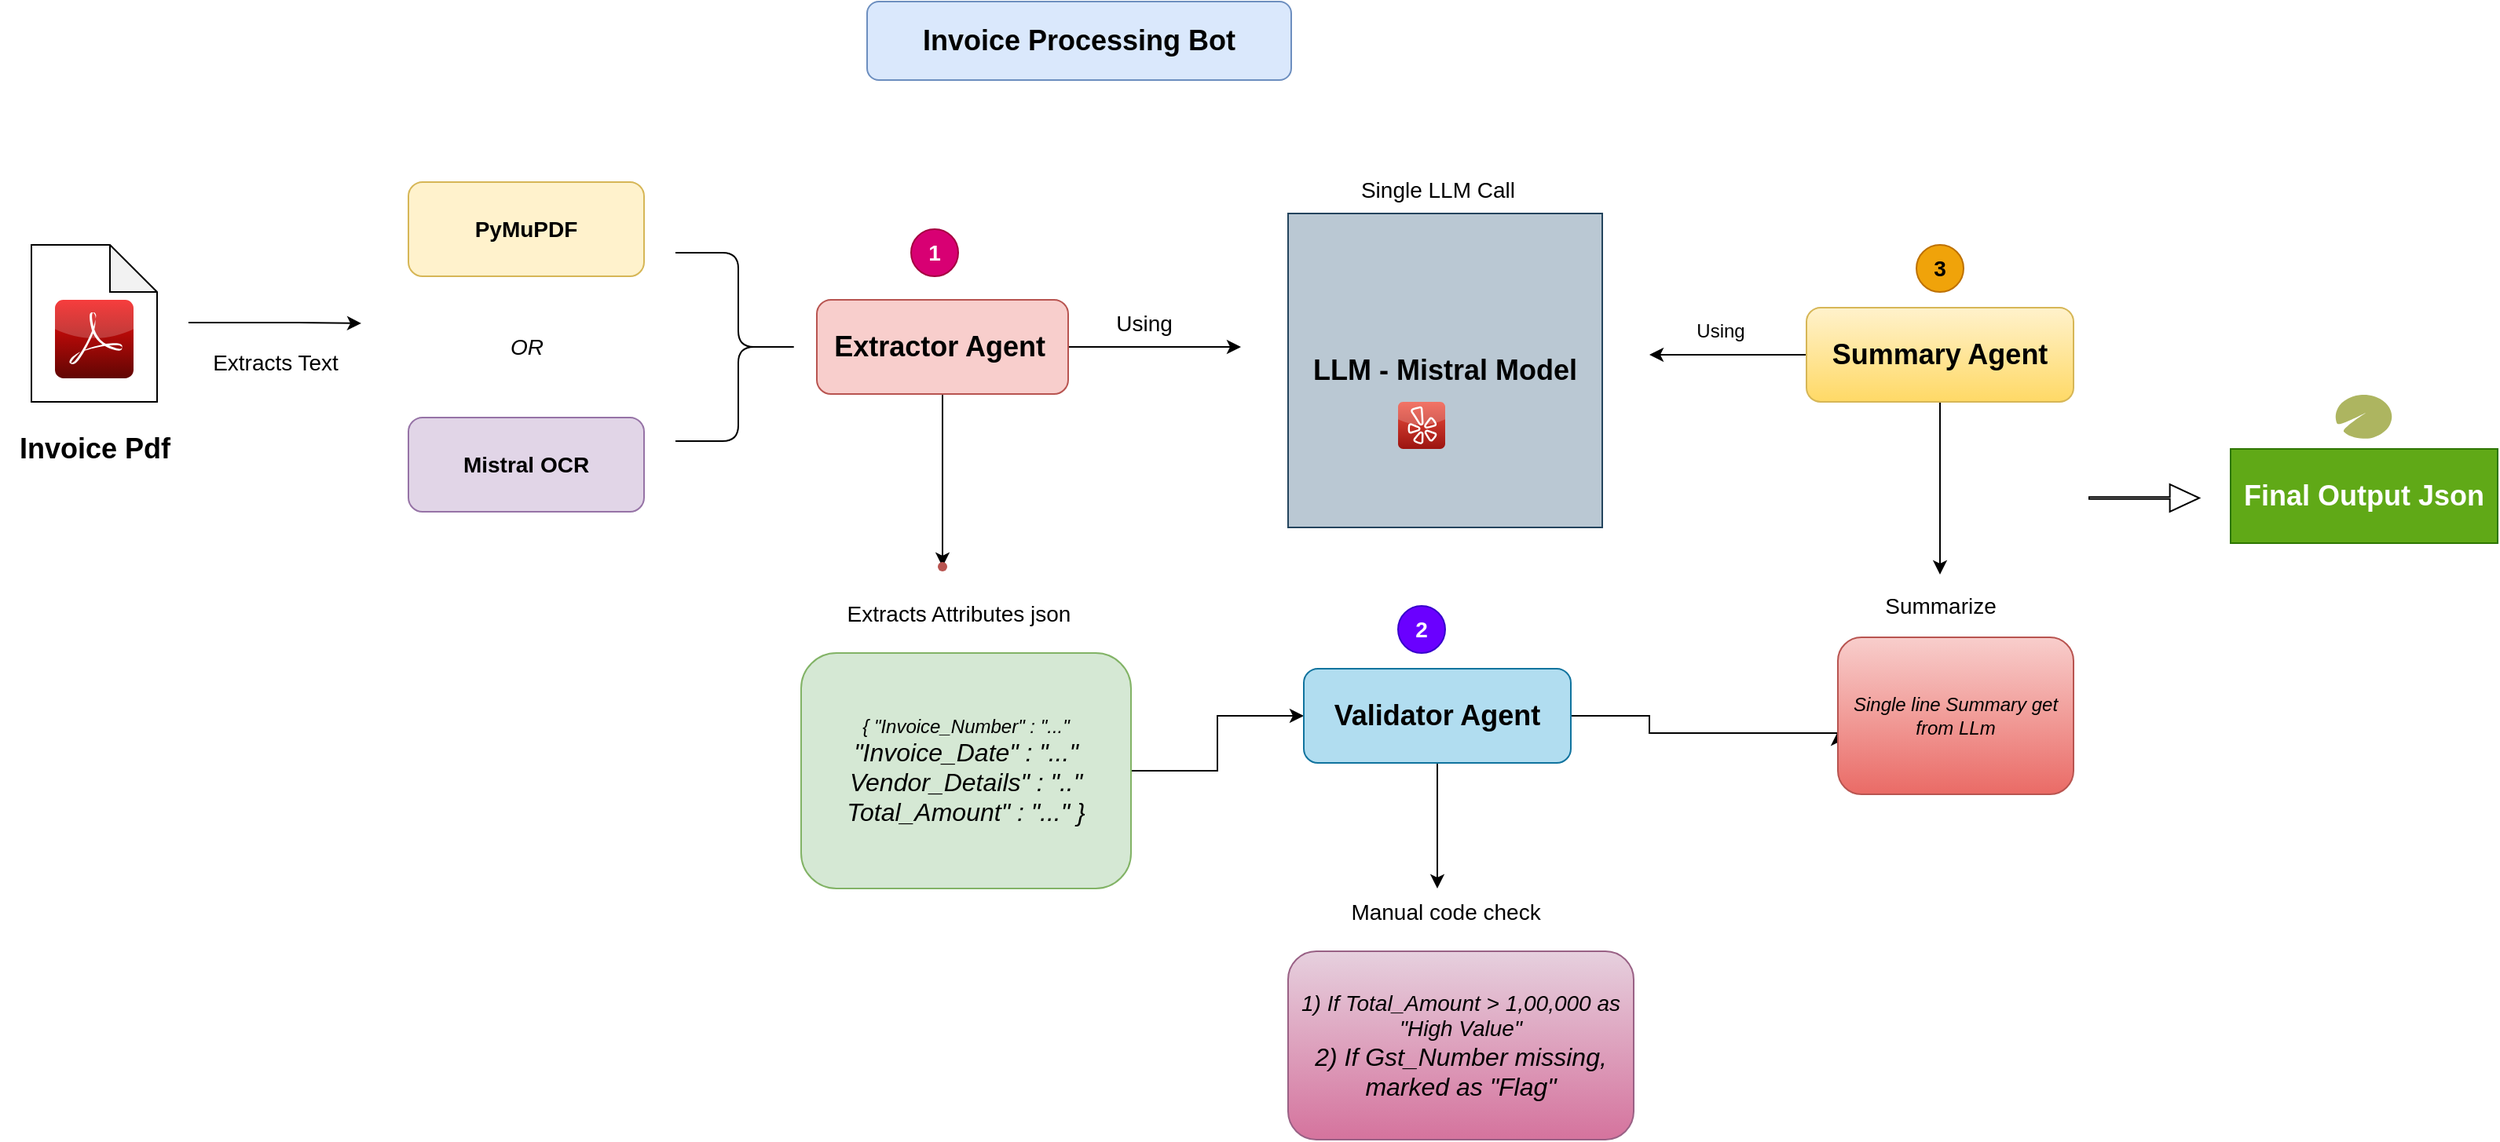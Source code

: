 <mxfile version="27.1.4">
  <diagram name="Page-1" id="V4njv8axxXYnUxWAd2aY">
    <mxGraphModel dx="786" dy="451" grid="0" gridSize="10" guides="1" tooltips="1" connect="1" arrows="1" fold="1" page="1" pageScale="1" pageWidth="3300" pageHeight="4681" background="none" math="0" shadow="0">
      <root>
        <mxCell id="0" />
        <mxCell id="1" parent="0" />
        <mxCell id="vVUEwjWn0jB33FuXl5H0-1" value="&lt;b&gt;&lt;font face=&quot;Helvetica&quot; style=&quot;font-size: 18px;&quot;&gt;Invoice Processing Bot&lt;/font&gt;&lt;/b&gt;" style="rounded=1;whiteSpace=wrap;html=1;fillColor=#dae8fc;strokeColor=#6c8ebf;" vertex="1" parent="1">
          <mxGeometry x="612" y="55" width="270" height="50" as="geometry" />
        </mxCell>
        <mxCell id="vVUEwjWn0jB33FuXl5H0-4" style="edgeStyle=orthogonalEdgeStyle;rounded=0;orthogonalLoop=1;jettySize=auto;html=1;" edge="1" parent="1">
          <mxGeometry relative="1" as="geometry">
            <mxPoint x="290" y="260" as="targetPoint" />
            <mxPoint x="180" y="259.5" as="sourcePoint" />
            <Array as="points">
              <mxPoint x="250" y="259.5" />
              <mxPoint x="250" y="260.5" />
            </Array>
          </mxGeometry>
        </mxCell>
        <mxCell id="vVUEwjWn0jB33FuXl5H0-2" value="" style="shape=note;whiteSpace=wrap;html=1;backgroundOutline=1;darkOpacity=0.05;" vertex="1" parent="1">
          <mxGeometry x="80" y="210" width="80" height="100" as="geometry" />
        </mxCell>
        <mxCell id="vVUEwjWn0jB33FuXl5H0-3" value="&lt;font face=&quot;Helvetica&quot; style=&quot;font-size: 18px;&quot;&gt;&lt;b&gt;Invoice Pdf&lt;/b&gt;&lt;/font&gt;" style="text;html=1;align=center;verticalAlign=middle;resizable=0;points=[];autosize=1;strokeColor=none;fillColor=none;" vertex="1" parent="1">
          <mxGeometry x="60" y="320" width="120" height="40" as="geometry" />
        </mxCell>
        <mxCell id="vVUEwjWn0jB33FuXl5H0-5" value="&lt;font style=&quot;font-size: 14px;&quot;&gt;Extracts Text&lt;/font&gt;" style="text;html=1;align=center;verticalAlign=middle;resizable=0;points=[];autosize=1;strokeColor=none;fillColor=none;" vertex="1" parent="1">
          <mxGeometry x="185" y="270" width="100" height="30" as="geometry" />
        </mxCell>
        <mxCell id="vVUEwjWn0jB33FuXl5H0-6" value="&lt;font face=&quot;Helvetica&quot; style=&quot;font-size: 14px;&quot;&gt;&lt;b&gt;PyMuPDF&lt;/b&gt;&lt;/font&gt;" style="rounded=1;whiteSpace=wrap;html=1;fillColor=#fff2cc;strokeColor=#d6b656;" vertex="1" parent="1">
          <mxGeometry x="320" y="170" width="150" height="60" as="geometry" />
        </mxCell>
        <mxCell id="vVUEwjWn0jB33FuXl5H0-7" value="&lt;font face=&quot;Helvetica&quot; style=&quot;font-size: 14px;&quot;&gt;&lt;b&gt;Mistral OCR&lt;/b&gt;&lt;/font&gt;" style="rounded=1;whiteSpace=wrap;html=1;fillColor=#e1d5e7;strokeColor=#9673a6;" vertex="1" parent="1">
          <mxGeometry x="320" y="320" width="150" height="60" as="geometry" />
        </mxCell>
        <mxCell id="vVUEwjWn0jB33FuXl5H0-8" value="&lt;i&gt;&lt;font style=&quot;font-size: 14px;&quot; face=&quot;Helvetica&quot;&gt;OR&lt;/font&gt;&lt;/i&gt;" style="text;html=1;align=center;verticalAlign=middle;resizable=0;points=[];autosize=1;strokeColor=none;fillColor=none;" vertex="1" parent="1">
          <mxGeometry x="375" y="260" width="40" height="30" as="geometry" />
        </mxCell>
        <mxCell id="vVUEwjWn0jB33FuXl5H0-9" value="" style="shape=curlyBracket;whiteSpace=wrap;html=1;rounded=1;flipH=1;labelPosition=right;verticalLabelPosition=middle;align=left;verticalAlign=middle;" vertex="1" parent="1">
          <mxGeometry x="490" y="215" width="80" height="120" as="geometry" />
        </mxCell>
        <mxCell id="vVUEwjWn0jB33FuXl5H0-16" value="" style="edgeStyle=orthogonalEdgeStyle;rounded=0;orthogonalLoop=1;jettySize=auto;html=1;" edge="1" parent="1" source="vVUEwjWn0jB33FuXl5H0-11" target="vVUEwjWn0jB33FuXl5H0-15">
          <mxGeometry relative="1" as="geometry" />
        </mxCell>
        <mxCell id="vVUEwjWn0jB33FuXl5H0-21" style="edgeStyle=orthogonalEdgeStyle;rounded=0;orthogonalLoop=1;jettySize=auto;html=1;exitX=1;exitY=0.5;exitDx=0;exitDy=0;" edge="1" parent="1" source="vVUEwjWn0jB33FuXl5H0-11">
          <mxGeometry relative="1" as="geometry">
            <mxPoint x="850" y="275" as="targetPoint" />
          </mxGeometry>
        </mxCell>
        <mxCell id="vVUEwjWn0jB33FuXl5H0-11" value="&lt;font style=&quot;font-size: 18px;&quot;&gt;&lt;b&gt;Extractor Agent&lt;/b&gt;&lt;/font&gt;&amp;nbsp;" style="rounded=1;whiteSpace=wrap;html=1;fillColor=#f8cecc;strokeColor=#b85450;" vertex="1" parent="1">
          <mxGeometry x="580" y="245" width="160" height="60" as="geometry" />
        </mxCell>
        <mxCell id="vVUEwjWn0jB33FuXl5H0-12" value="&lt;font face=&quot;Helvetica&quot; style=&quot;font-size: 18px;&quot;&gt;&lt;b&gt;LLM - Mistral Model&lt;/b&gt;&lt;/font&gt;" style="whiteSpace=wrap;html=1;aspect=fixed;fillColor=#bac8d3;strokeColor=#23445d;" vertex="1" parent="1">
          <mxGeometry x="880" y="190" width="200" height="200" as="geometry" />
        </mxCell>
        <mxCell id="vVUEwjWn0jB33FuXl5H0-13" value="" style="dashed=0;outlineConnect=0;html=1;align=center;labelPosition=center;verticalLabelPosition=bottom;verticalAlign=top;shape=mxgraph.webicons.yelp;fillColor=#EF5140;gradientColor=#9C1410" vertex="1" parent="1">
          <mxGeometry x="950" y="310" width="30" height="30" as="geometry" />
        </mxCell>
        <mxCell id="vVUEwjWn0jB33FuXl5H0-14" value="" style="dashed=0;outlineConnect=0;html=1;align=center;labelPosition=center;verticalLabelPosition=bottom;verticalAlign=top;shape=mxgraph.webicons.adobe_pdf;fillColor=#F40C0C;gradientColor=#610603" vertex="1" parent="1">
          <mxGeometry x="95" y="245" width="50" height="50" as="geometry" />
        </mxCell>
        <mxCell id="vVUEwjWn0jB33FuXl5H0-15" value="" style="shape=waypoint;sketch=0;size=6;pointerEvents=1;points=[];fillColor=#f8cecc;resizable=0;rotatable=0;perimeter=centerPerimeter;snapToPoint=1;strokeColor=#b85450;rounded=1;" vertex="1" parent="1">
          <mxGeometry x="650" y="405" width="20" height="20" as="geometry" />
        </mxCell>
        <mxCell id="vVUEwjWn0jB33FuXl5H0-27" value="" style="edgeStyle=orthogonalEdgeStyle;rounded=0;orthogonalLoop=1;jettySize=auto;html=1;" edge="1" parent="1" source="vVUEwjWn0jB33FuXl5H0-17" target="vVUEwjWn0jB33FuXl5H0-23">
          <mxGeometry relative="1" as="geometry" />
        </mxCell>
        <mxCell id="vVUEwjWn0jB33FuXl5H0-17" value="&lt;font style=&quot;font-size: 12px;&quot;&gt;&lt;i style=&quot;&quot;&gt;{ &quot;Invoice_Number&quot; : &quot;...&quot;&lt;/i&gt;&lt;/font&gt;&lt;div&gt;&lt;font size=&quot;3&quot;&gt;&lt;i&gt;&quot;Invoice_Date&quot; : &quot;...&quot;&lt;/i&gt;&lt;/font&gt;&lt;/div&gt;&lt;div&gt;&lt;font size=&quot;3&quot;&gt;&lt;i&gt;Vendor_Details&quot; : &quot;..&quot;&lt;/i&gt;&lt;/font&gt;&lt;/div&gt;&lt;div&gt;&lt;font size=&quot;3&quot;&gt;&lt;i&gt;Total_Amount&quot; : &quot;...&quot;&amp;nbsp;&lt;/i&gt;&lt;i style=&quot;background-color: transparent; color: light-dark(rgb(0, 0, 0), rgb(255, 255, 255));&quot;&gt;}&lt;/i&gt;&lt;/font&gt;&lt;/div&gt;" style="rounded=1;whiteSpace=wrap;html=1;fillColor=#d5e8d4;strokeColor=#82b366;" vertex="1" parent="1">
          <mxGeometry x="570" y="470" width="210" height="150" as="geometry" />
        </mxCell>
        <mxCell id="vVUEwjWn0jB33FuXl5H0-18" value="&lt;font style=&quot;font-size: 14px;&quot;&gt;Extracts Attributes json&lt;/font&gt;" style="text;html=1;align=center;verticalAlign=middle;resizable=0;points=[];autosize=1;strokeColor=none;fillColor=none;" vertex="1" parent="1">
          <mxGeometry x="585" y="430" width="170" height="30" as="geometry" />
        </mxCell>
        <mxCell id="vVUEwjWn0jB33FuXl5H0-22" value="&lt;font style=&quot;font-size: 14px;&quot;&gt;Using&amp;nbsp;&lt;/font&gt;" style="text;html=1;align=center;verticalAlign=middle;resizable=0;points=[];autosize=1;strokeColor=none;fillColor=none;" vertex="1" parent="1">
          <mxGeometry x="760" y="245" width="60" height="30" as="geometry" />
        </mxCell>
        <mxCell id="vVUEwjWn0jB33FuXl5H0-24" style="edgeStyle=orthogonalEdgeStyle;rounded=0;orthogonalLoop=1;jettySize=auto;html=1;exitX=0.5;exitY=1;exitDx=0;exitDy=0;" edge="1" parent="1" source="vVUEwjWn0jB33FuXl5H0-23">
          <mxGeometry relative="1" as="geometry">
            <mxPoint x="975" y="620" as="targetPoint" />
          </mxGeometry>
        </mxCell>
        <mxCell id="vVUEwjWn0jB33FuXl5H0-36" style="edgeStyle=orthogonalEdgeStyle;rounded=0;orthogonalLoop=1;jettySize=auto;html=1;entryX=0;entryY=0.6;entryDx=0;entryDy=0;entryPerimeter=0;" edge="1" parent="1" source="vVUEwjWn0jB33FuXl5H0-23" target="vVUEwjWn0jB33FuXl5H0-34">
          <mxGeometry relative="1" as="geometry">
            <mxPoint x="1110" y="520" as="targetPoint" />
            <Array as="points">
              <mxPoint x="1110" y="510" />
              <mxPoint x="1110" y="521" />
            </Array>
          </mxGeometry>
        </mxCell>
        <mxCell id="vVUEwjWn0jB33FuXl5H0-23" value="&lt;font style=&quot;font-size: 18px;&quot;&gt;&lt;b style=&quot;&quot;&gt;Validator Agent&lt;/b&gt;&lt;/font&gt;" style="rounded=1;whiteSpace=wrap;html=1;fillColor=#b1ddf0;strokeColor=#10739e;" vertex="1" parent="1">
          <mxGeometry x="890" y="480" width="170" height="60" as="geometry" />
        </mxCell>
        <mxCell id="vVUEwjWn0jB33FuXl5H0-25" value="&lt;font style=&quot;font-size: 14px;&quot;&gt;&lt;i&gt;1) If Total_Amount &amp;gt; 1,00,000 as &quot;High Value&quot;&lt;/i&gt;&lt;/font&gt;&lt;div&gt;&lt;font size=&quot;3&quot;&gt;&lt;i&gt;2) If Gst_Number missing, marked as &quot;Flag&quot;&lt;/i&gt;&lt;/font&gt;&lt;/div&gt;" style="rounded=1;whiteSpace=wrap;html=1;fillColor=#e6d0de;gradientColor=#d5739d;strokeColor=#996185;" vertex="1" parent="1">
          <mxGeometry x="880" y="660" width="220" height="120" as="geometry" />
        </mxCell>
        <mxCell id="vVUEwjWn0jB33FuXl5H0-26" value="&lt;font style=&quot;font-size: 14px;&quot;&gt;Manual code check&lt;/font&gt;" style="text;html=1;align=center;verticalAlign=middle;resizable=0;points=[];autosize=1;strokeColor=none;fillColor=none;" vertex="1" parent="1">
          <mxGeometry x="910" y="620" width="140" height="30" as="geometry" />
        </mxCell>
        <mxCell id="vVUEwjWn0jB33FuXl5H0-29" style="edgeStyle=orthogonalEdgeStyle;rounded=0;orthogonalLoop=1;jettySize=auto;html=1;exitX=0;exitY=0.5;exitDx=0;exitDy=0;" edge="1" parent="1" source="vVUEwjWn0jB33FuXl5H0-28">
          <mxGeometry relative="1" as="geometry">
            <mxPoint x="1110" y="280" as="targetPoint" />
          </mxGeometry>
        </mxCell>
        <mxCell id="vVUEwjWn0jB33FuXl5H0-33" value="" style="edgeStyle=orthogonalEdgeStyle;rounded=0;orthogonalLoop=1;jettySize=auto;html=1;" edge="1" parent="1" source="vVUEwjWn0jB33FuXl5H0-28">
          <mxGeometry relative="1" as="geometry">
            <mxPoint x="1295" y="420" as="targetPoint" />
          </mxGeometry>
        </mxCell>
        <mxCell id="vVUEwjWn0jB33FuXl5H0-28" value="&lt;font style=&quot;font-size: 18px;&quot;&gt;&lt;b&gt;Summary Agent&lt;/b&gt;&lt;/font&gt;" style="rounded=1;whiteSpace=wrap;html=1;fillColor=#fff2cc;gradientColor=#ffd966;strokeColor=#d6b656;" vertex="1" parent="1">
          <mxGeometry x="1210" y="250" width="170" height="60" as="geometry" />
        </mxCell>
        <mxCell id="vVUEwjWn0jB33FuXl5H0-30" value="Using" style="text;html=1;align=center;verticalAlign=middle;resizable=0;points=[];autosize=1;strokeColor=none;fillColor=none;" vertex="1" parent="1">
          <mxGeometry x="1130" y="250" width="50" height="30" as="geometry" />
        </mxCell>
        <mxCell id="vVUEwjWn0jB33FuXl5H0-34" value="&lt;font style=&quot;font-size: 12px;&quot;&gt;&lt;i&gt;Single line Summary get from LLm&lt;/i&gt;&lt;/font&gt;" style="rounded=1;whiteSpace=wrap;html=1;fillColor=#f8cecc;gradientColor=#ea6b66;strokeColor=#b85450;" vertex="1" parent="1">
          <mxGeometry x="1230" y="460" width="150" height="100" as="geometry" />
        </mxCell>
        <mxCell id="vVUEwjWn0jB33FuXl5H0-35" value="&lt;font style=&quot;font-size: 14px;&quot;&gt;Summarize&lt;/font&gt;" style="text;html=1;align=center;verticalAlign=middle;resizable=0;points=[];autosize=1;strokeColor=none;fillColor=none;" vertex="1" parent="1">
          <mxGeometry x="1250" y="425" width="90" height="30" as="geometry" />
        </mxCell>
        <mxCell id="vVUEwjWn0jB33FuXl5H0-37" value="&lt;b&gt;&lt;font style=&quot;font-size: 18px;&quot;&gt;Final Output Json&lt;/font&gt;&lt;/b&gt;" style="rounded=0;whiteSpace=wrap;html=1;fillColor=#60a917;strokeColor=#2D7600;fontColor=#ffffff;" vertex="1" parent="1">
          <mxGeometry x="1480" y="340" width="170" height="60" as="geometry" />
        </mxCell>
        <mxCell id="vVUEwjWn0jB33FuXl5H0-38" value="" style="html=1;shadow=0;dashed=0;align=center;verticalAlign=middle;shape=mxgraph.arrows2.arrow;dy=0.93;dx=18.67;notch=0;" vertex="1" parent="1">
          <mxGeometry x="1390" y="362.5" width="70" height="17.5" as="geometry" />
        </mxCell>
        <mxCell id="vVUEwjWn0jB33FuXl5H0-39" value="&lt;font style=&quot;font-size: 14px;&quot;&gt;Single LLM Call&lt;/font&gt;" style="text;html=1;align=center;verticalAlign=middle;resizable=0;points=[];autosize=1;strokeColor=none;fillColor=none;" vertex="1" parent="1">
          <mxGeometry x="915" y="160" width="120" height="30" as="geometry" />
        </mxCell>
        <mxCell id="vVUEwjWn0jB33FuXl5H0-40" value="&lt;font style=&quot;font-size: 14px;&quot;&gt;&lt;b&gt;1&lt;/b&gt;&lt;/font&gt;" style="ellipse;whiteSpace=wrap;html=1;aspect=fixed;fillColor=#d80073;fontColor=#ffffff;strokeColor=#A50040;" vertex="1" parent="1">
          <mxGeometry x="640" y="200" width="30" height="30" as="geometry" />
        </mxCell>
        <mxCell id="vVUEwjWn0jB33FuXl5H0-41" value="&lt;font style=&quot;font-size: 14px;&quot;&gt;&lt;b&gt;2&lt;/b&gt;&lt;/font&gt;" style="ellipse;whiteSpace=wrap;html=1;aspect=fixed;fillColor=#6a00ff;fontColor=#ffffff;strokeColor=#3700CC;" vertex="1" parent="1">
          <mxGeometry x="950" y="440" width="30" height="30" as="geometry" />
        </mxCell>
        <mxCell id="vVUEwjWn0jB33FuXl5H0-42" value="&lt;b&gt;&lt;font style=&quot;font-size: 14px;&quot;&gt;3&lt;/font&gt;&lt;/b&gt;" style="ellipse;whiteSpace=wrap;html=1;aspect=fixed;fillColor=#f0a30a;fontColor=#000000;strokeColor=#BD7000;" vertex="1" parent="1">
          <mxGeometry x="1280" y="210" width="30" height="30" as="geometry" />
        </mxCell>
        <mxCell id="vVUEwjWn0jB33FuXl5H0-43" value="" style="dashed=0;outlineConnect=0;html=1;align=center;labelPosition=center;verticalLabelPosition=bottom;verticalAlign=top;shape=mxgraph.weblogos.typepad;fillColor=#ADB560;strokeColor=none" vertex="1" parent="1">
          <mxGeometry x="1546.3" y="305" width="37.4" height="28.4" as="geometry" />
        </mxCell>
      </root>
    </mxGraphModel>
  </diagram>
</mxfile>
